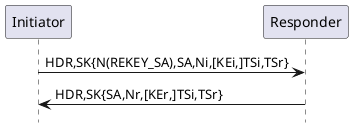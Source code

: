 ' diagram for IKEv2 CREATE_CHILD_SA (Rekey Child SA)
'
' Mathias Weidner, 2018

@startuml

hide footbox

participant "Initiator" as I
participant "Responder" as R

I -> R: HDR,SK{N(REKEY_SA),SA,Ni,[KEi,]TSi,TSr}
R -> I: HDR,SK{SA,Nr,[KEr,]TSi,TSr}

@enduml

